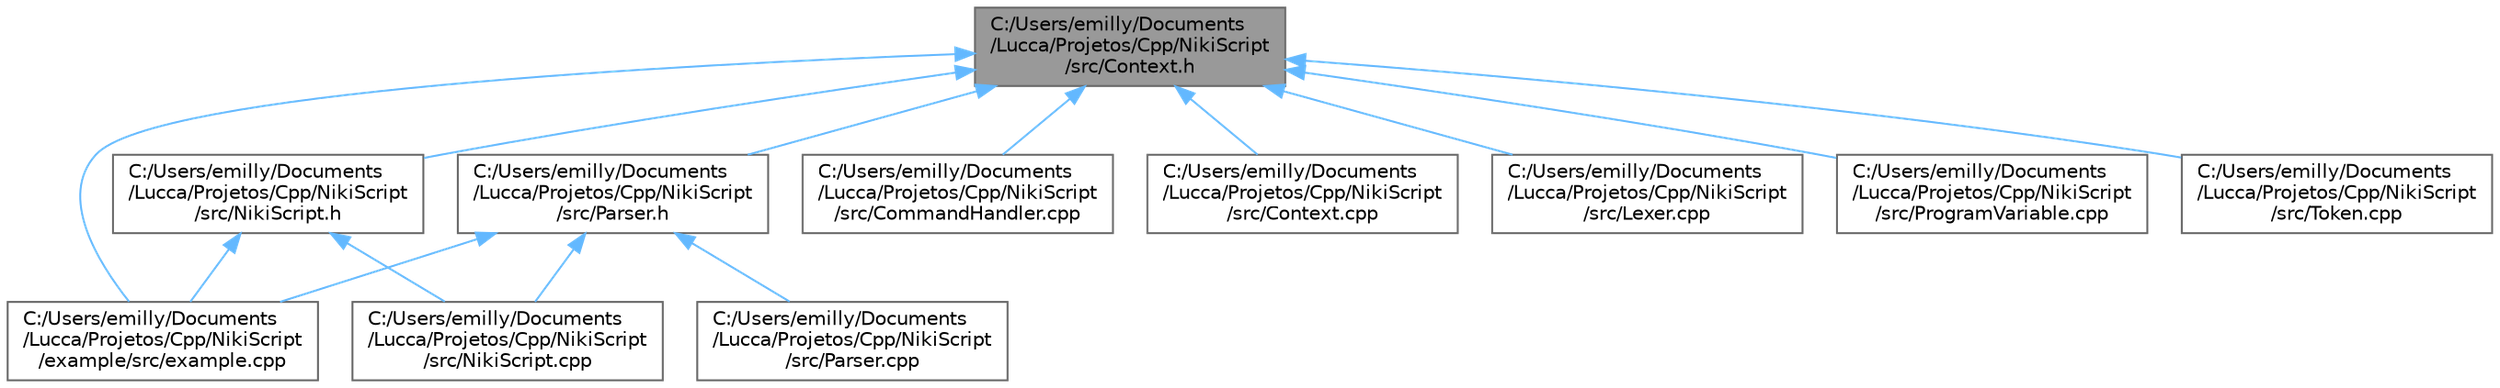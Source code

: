 digraph "C:/Users/emilly/Documents/Lucca/Projetos/Cpp/NikiScript/src/Context.h"
{
 // LATEX_PDF_SIZE
  bgcolor="transparent";
  edge [fontname=Helvetica,fontsize=10,labelfontname=Helvetica,labelfontsize=10];
  node [fontname=Helvetica,fontsize=10,shape=box,height=0.2,width=0.4];
  Node1 [id="Node000001",label="C:/Users/emilly/Documents\l/Lucca/Projetos/Cpp/NikiScript\l/src/Context.h",height=0.2,width=0.4,color="gray40", fillcolor="grey60", style="filled", fontcolor="black",tooltip=" "];
  Node1 -> Node2 [id="edge1_Node000001_Node000002",dir="back",color="steelblue1",style="solid",tooltip=" "];
  Node2 [id="Node000002",label="C:/Users/emilly/Documents\l/Lucca/Projetos/Cpp/NikiScript\l/example/src/example.cpp",height=0.2,width=0.4,color="grey40", fillcolor="white", style="filled",URL="$example_8cpp.html",tooltip=" "];
  Node1 -> Node3 [id="edge2_Node000001_Node000003",dir="back",color="steelblue1",style="solid",tooltip=" "];
  Node3 [id="Node000003",label="C:/Users/emilly/Documents\l/Lucca/Projetos/Cpp/NikiScript\l/src/CommandHandler.cpp",height=0.2,width=0.4,color="grey40", fillcolor="white", style="filled",URL="$_command_handler_8cpp.html",tooltip=" "];
  Node1 -> Node4 [id="edge3_Node000001_Node000004",dir="back",color="steelblue1",style="solid",tooltip=" "];
  Node4 [id="Node000004",label="C:/Users/emilly/Documents\l/Lucca/Projetos/Cpp/NikiScript\l/src/Context.cpp",height=0.2,width=0.4,color="grey40", fillcolor="white", style="filled",URL="$_context_8cpp.html",tooltip=" "];
  Node1 -> Node5 [id="edge4_Node000001_Node000005",dir="back",color="steelblue1",style="solid",tooltip=" "];
  Node5 [id="Node000005",label="C:/Users/emilly/Documents\l/Lucca/Projetos/Cpp/NikiScript\l/src/Lexer.cpp",height=0.2,width=0.4,color="grey40", fillcolor="white", style="filled",URL="$_lexer_8cpp.html",tooltip=" "];
  Node1 -> Node6 [id="edge5_Node000001_Node000006",dir="back",color="steelblue1",style="solid",tooltip=" "];
  Node6 [id="Node000006",label="C:/Users/emilly/Documents\l/Lucca/Projetos/Cpp/NikiScript\l/src/NikiScript.h",height=0.2,width=0.4,color="grey40", fillcolor="white", style="filled",URL="$_niki_script_8h.html",tooltip=" "];
  Node6 -> Node2 [id="edge6_Node000006_Node000002",dir="back",color="steelblue1",style="solid",tooltip=" "];
  Node6 -> Node7 [id="edge7_Node000006_Node000007",dir="back",color="steelblue1",style="solid",tooltip=" "];
  Node7 [id="Node000007",label="C:/Users/emilly/Documents\l/Lucca/Projetos/Cpp/NikiScript\l/src/NikiScript.cpp",height=0.2,width=0.4,color="grey40", fillcolor="white", style="filled",URL="$_niki_script_8cpp.html",tooltip=" "];
  Node1 -> Node8 [id="edge8_Node000001_Node000008",dir="back",color="steelblue1",style="solid",tooltip=" "];
  Node8 [id="Node000008",label="C:/Users/emilly/Documents\l/Lucca/Projetos/Cpp/NikiScript\l/src/Parser.h",height=0.2,width=0.4,color="grey40", fillcolor="white", style="filled",URL="$_parser_8h.html",tooltip=" "];
  Node8 -> Node2 [id="edge9_Node000008_Node000002",dir="back",color="steelblue1",style="solid",tooltip=" "];
  Node8 -> Node7 [id="edge10_Node000008_Node000007",dir="back",color="steelblue1",style="solid",tooltip=" "];
  Node8 -> Node9 [id="edge11_Node000008_Node000009",dir="back",color="steelblue1",style="solid",tooltip=" "];
  Node9 [id="Node000009",label="C:/Users/emilly/Documents\l/Lucca/Projetos/Cpp/NikiScript\l/src/Parser.cpp",height=0.2,width=0.4,color="grey40", fillcolor="white", style="filled",URL="$_parser_8cpp.html",tooltip=" "];
  Node1 -> Node10 [id="edge12_Node000001_Node000010",dir="back",color="steelblue1",style="solid",tooltip=" "];
  Node10 [id="Node000010",label="C:/Users/emilly/Documents\l/Lucca/Projetos/Cpp/NikiScript\l/src/ProgramVariable.cpp",height=0.2,width=0.4,color="grey40", fillcolor="white", style="filled",URL="$_program_variable_8cpp.html",tooltip=" "];
  Node1 -> Node11 [id="edge13_Node000001_Node000011",dir="back",color="steelblue1",style="solid",tooltip=" "];
  Node11 [id="Node000011",label="C:/Users/emilly/Documents\l/Lucca/Projetos/Cpp/NikiScript\l/src/Token.cpp",height=0.2,width=0.4,color="grey40", fillcolor="white", style="filled",URL="$_token_8cpp.html",tooltip=" "];
}
